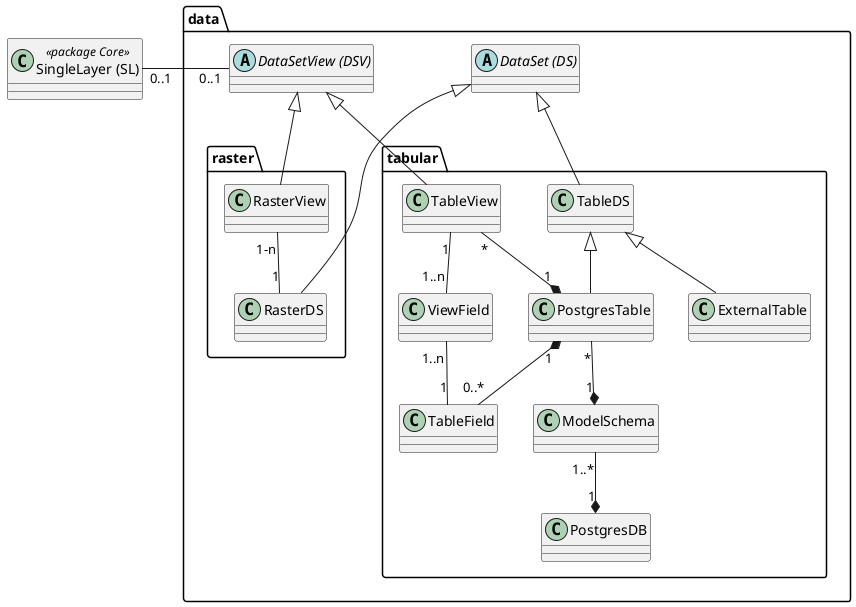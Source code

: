 @startuml
class "SingleLayer (SL)" as sl << package Core >>

package data {

abstract class "DataSetView (DSV)" as dsv
abstract class "DataSet (DS)" as ds

package tabular {
class "TableView" as tv
class "TableDS" as tds
class "PostgresTable" as pt
class "ExternalTable" as et
class "TableDS" as tds
class "PostgresDB" as pdb
class "TableField" as tf
class "ViewField" as vf
class "ModelSchema" as ms

tds <|-- pt
tds <|-- et

sl "0..1" -right- "0..1" dsv : "               "

tv "*" --* "1" pt

pt "*" --* "1" ms
pt "1" *-- "0..*" tf

tv "1" -- "1..n" vf
vf "1..n" -- "1" tf

ms "1..*" --* "1" pdb
}

package "raster"{
class "RasterView" as rv
class "RasterDS" as rds

rv "1-n" -- "1" rds
}
}

dsv <|-- rv
dsv <|-- tv

ds <|-- rds
ds <|-- tds
@enduml